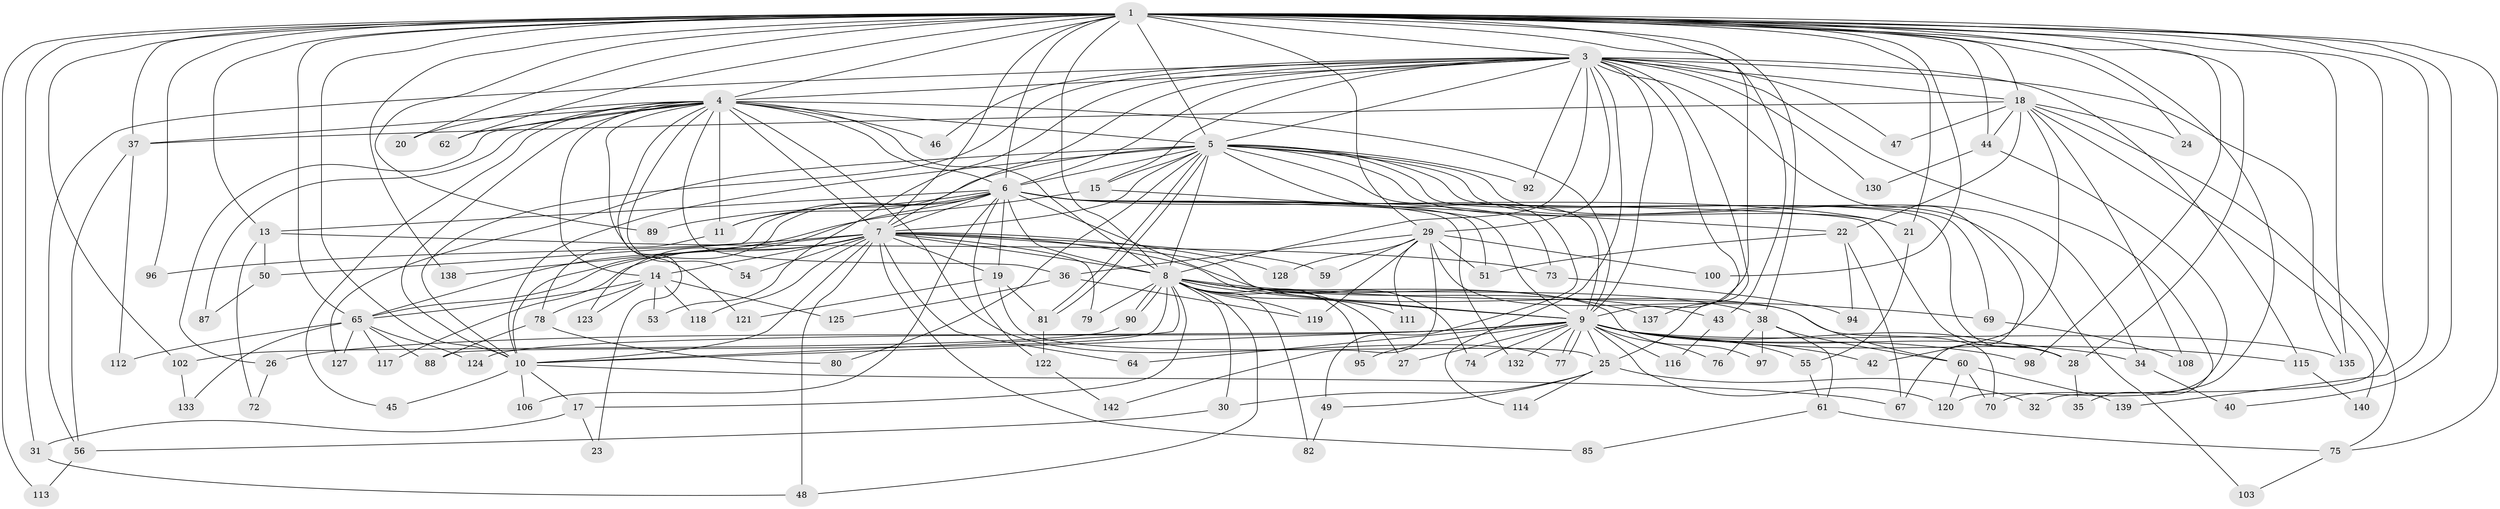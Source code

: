 // original degree distribution, {27: 0.007042253521126761, 21: 0.007042253521126761, 26: 0.007042253521126761, 25: 0.007042253521126761, 17: 0.007042253521126761, 23: 0.014084507042253521, 29: 0.014084507042253521, 14: 0.007042253521126761, 3: 0.23943661971830985, 4: 0.08450704225352113, 5: 0.028169014084507043, 7: 0.014084507042253521, 8: 0.014084507042253521, 11: 0.007042253521126761, 6: 0.02112676056338028, 2: 0.5140845070422535, 9: 0.007042253521126761}
// Generated by graph-tools (version 1.1) at 2025/11/02/27/25 16:11:00]
// undirected, 111 vertices, 260 edges
graph export_dot {
graph [start="1"]
  node [color=gray90,style=filled];
  1 [super="+2"];
  3 [super="+12"];
  4 [super="+84"];
  5 [super="+16"];
  6 [super="+91"];
  7 [super="+52"];
  8 [super="+134"];
  9 [super="+68"];
  10 [super="+58"];
  11 [super="+63"];
  13;
  14 [super="+104"];
  15 [super="+110"];
  17;
  18 [super="+101"];
  19 [super="+57"];
  20;
  21 [super="+33"];
  22;
  23;
  24;
  25 [super="+39"];
  26;
  27;
  28 [super="+129"];
  29 [super="+41"];
  30;
  31;
  32;
  34;
  35;
  36;
  37 [super="+109"];
  38 [super="+66"];
  40;
  42;
  43;
  44;
  45;
  46;
  47;
  48 [super="+71"];
  49;
  50;
  51 [super="+126"];
  53;
  54;
  55;
  56 [super="+105"];
  59;
  60 [super="+86"];
  61;
  62;
  64;
  65 [super="+93"];
  67 [super="+107"];
  69;
  70;
  72;
  73;
  74;
  75 [super="+83"];
  76;
  77;
  78;
  79;
  80;
  81 [super="+99"];
  82;
  85;
  87;
  88;
  89;
  90;
  92;
  94;
  95;
  96;
  97;
  98;
  100;
  102;
  103;
  106;
  108;
  111;
  112;
  113;
  114;
  115;
  116;
  117;
  118;
  119 [super="+141"];
  120 [super="+131"];
  121;
  122;
  123;
  124;
  125;
  127;
  128;
  130;
  132;
  133;
  135 [super="+136"];
  137;
  138;
  139;
  140;
  142;
  1 -- 3 [weight=2];
  1 -- 4 [weight=2];
  1 -- 5 [weight=2];
  1 -- 6 [weight=2];
  1 -- 7 [weight=2];
  1 -- 8 [weight=2];
  1 -- 9 [weight=2];
  1 -- 10 [weight=3];
  1 -- 20;
  1 -- 29;
  1 -- 31;
  1 -- 32;
  1 -- 38 [weight=2];
  1 -- 40;
  1 -- 43;
  1 -- 44;
  1 -- 65;
  1 -- 75;
  1 -- 89;
  1 -- 96;
  1 -- 98;
  1 -- 100;
  1 -- 135;
  1 -- 138;
  1 -- 139;
  1 -- 70;
  1 -- 13;
  1 -- 18;
  1 -- 24;
  1 -- 28;
  1 -- 37;
  1 -- 102;
  1 -- 113;
  1 -- 62;
  1 -- 21;
  3 -- 4;
  3 -- 5;
  3 -- 6;
  3 -- 7;
  3 -- 8 [weight=3];
  3 -- 9;
  3 -- 10;
  3 -- 15;
  3 -- 29 [weight=2];
  3 -- 35;
  3 -- 46;
  3 -- 47;
  3 -- 53;
  3 -- 56;
  3 -- 67;
  3 -- 92;
  3 -- 114;
  3 -- 115;
  3 -- 130;
  3 -- 25;
  3 -- 137;
  3 -- 135;
  3 -- 18;
  4 -- 5 [weight=2];
  4 -- 6;
  4 -- 7 [weight=2];
  4 -- 8;
  4 -- 9;
  4 -- 10;
  4 -- 11;
  4 -- 14;
  4 -- 20;
  4 -- 23;
  4 -- 26;
  4 -- 36;
  4 -- 37;
  4 -- 45;
  4 -- 46;
  4 -- 54;
  4 -- 62;
  4 -- 87;
  4 -- 121;
  4 -- 77;
  5 -- 6;
  5 -- 7;
  5 -- 8;
  5 -- 9;
  5 -- 10;
  5 -- 15;
  5 -- 28;
  5 -- 34;
  5 -- 69;
  5 -- 81;
  5 -- 81;
  5 -- 103;
  5 -- 80;
  5 -- 49;
  5 -- 21;
  5 -- 92;
  5 -- 127;
  5 -- 11;
  6 -- 7;
  6 -- 8;
  6 -- 9;
  6 -- 10;
  6 -- 11;
  6 -- 13;
  6 -- 19;
  6 -- 21;
  6 -- 50;
  6 -- 51;
  6 -- 73;
  6 -- 74;
  6 -- 89;
  6 -- 106;
  6 -- 122;
  6 -- 123;
  6 -- 132;
  6 -- 28;
  7 -- 8;
  7 -- 9;
  7 -- 10;
  7 -- 14;
  7 -- 19;
  7 -- 48;
  7 -- 54;
  7 -- 59;
  7 -- 64;
  7 -- 65;
  7 -- 79;
  7 -- 96;
  7 -- 117;
  7 -- 118;
  7 -- 128;
  7 -- 138;
  7 -- 85;
  7 -- 70;
  8 -- 9 [weight=2];
  8 -- 10;
  8 -- 17;
  8 -- 27;
  8 -- 30;
  8 -- 38;
  8 -- 43;
  8 -- 48;
  8 -- 69;
  8 -- 79;
  8 -- 82;
  8 -- 88;
  8 -- 90;
  8 -- 90;
  8 -- 95;
  8 -- 97;
  8 -- 111;
  8 -- 119;
  8 -- 137;
  9 -- 10;
  9 -- 25;
  9 -- 26;
  9 -- 27;
  9 -- 34;
  9 -- 42;
  9 -- 55;
  9 -- 64;
  9 -- 74;
  9 -- 76;
  9 -- 77;
  9 -- 77;
  9 -- 95;
  9 -- 98;
  9 -- 115;
  9 -- 124;
  9 -- 132;
  9 -- 135;
  9 -- 120;
  9 -- 116;
  9 -- 28;
  10 -- 17;
  10 -- 45;
  10 -- 106;
  10 -- 67;
  11 -- 78;
  13 -- 50;
  13 -- 72;
  13 -- 73;
  14 -- 53;
  14 -- 78;
  14 -- 123;
  14 -- 125;
  14 -- 65;
  14 -- 118;
  15 -- 22;
  15 -- 65;
  17 -- 23;
  17 -- 31;
  18 -- 22;
  18 -- 24;
  18 -- 42;
  18 -- 44;
  18 -- 47;
  18 -- 140;
  18 -- 75;
  18 -- 37;
  18 -- 108;
  19 -- 121;
  19 -- 81;
  19 -- 25;
  21 -- 55;
  22 -- 67;
  22 -- 94;
  22 -- 51;
  25 -- 30;
  25 -- 32;
  25 -- 49;
  25 -- 114;
  26 -- 72;
  28 -- 35;
  29 -- 36;
  29 -- 51;
  29 -- 59;
  29 -- 142;
  29 -- 128;
  29 -- 100;
  29 -- 60;
  29 -- 111;
  29 -- 119;
  30 -- 56;
  31 -- 48;
  34 -- 40;
  36 -- 119;
  36 -- 125;
  37 -- 56;
  37 -- 112;
  38 -- 60;
  38 -- 61;
  38 -- 97;
  38 -- 76;
  43 -- 116;
  44 -- 120;
  44 -- 130;
  49 -- 82;
  50 -- 87;
  55 -- 61;
  56 -- 113;
  60 -- 139;
  60 -- 120;
  60 -- 70;
  61 -- 75;
  61 -- 85;
  65 -- 112;
  65 -- 117;
  65 -- 124;
  65 -- 133;
  65 -- 88;
  65 -- 127;
  69 -- 108;
  73 -- 94;
  75 -- 103;
  78 -- 80;
  78 -- 88;
  81 -- 122;
  90 -- 102;
  102 -- 133;
  115 -- 140;
  122 -- 142;
}
